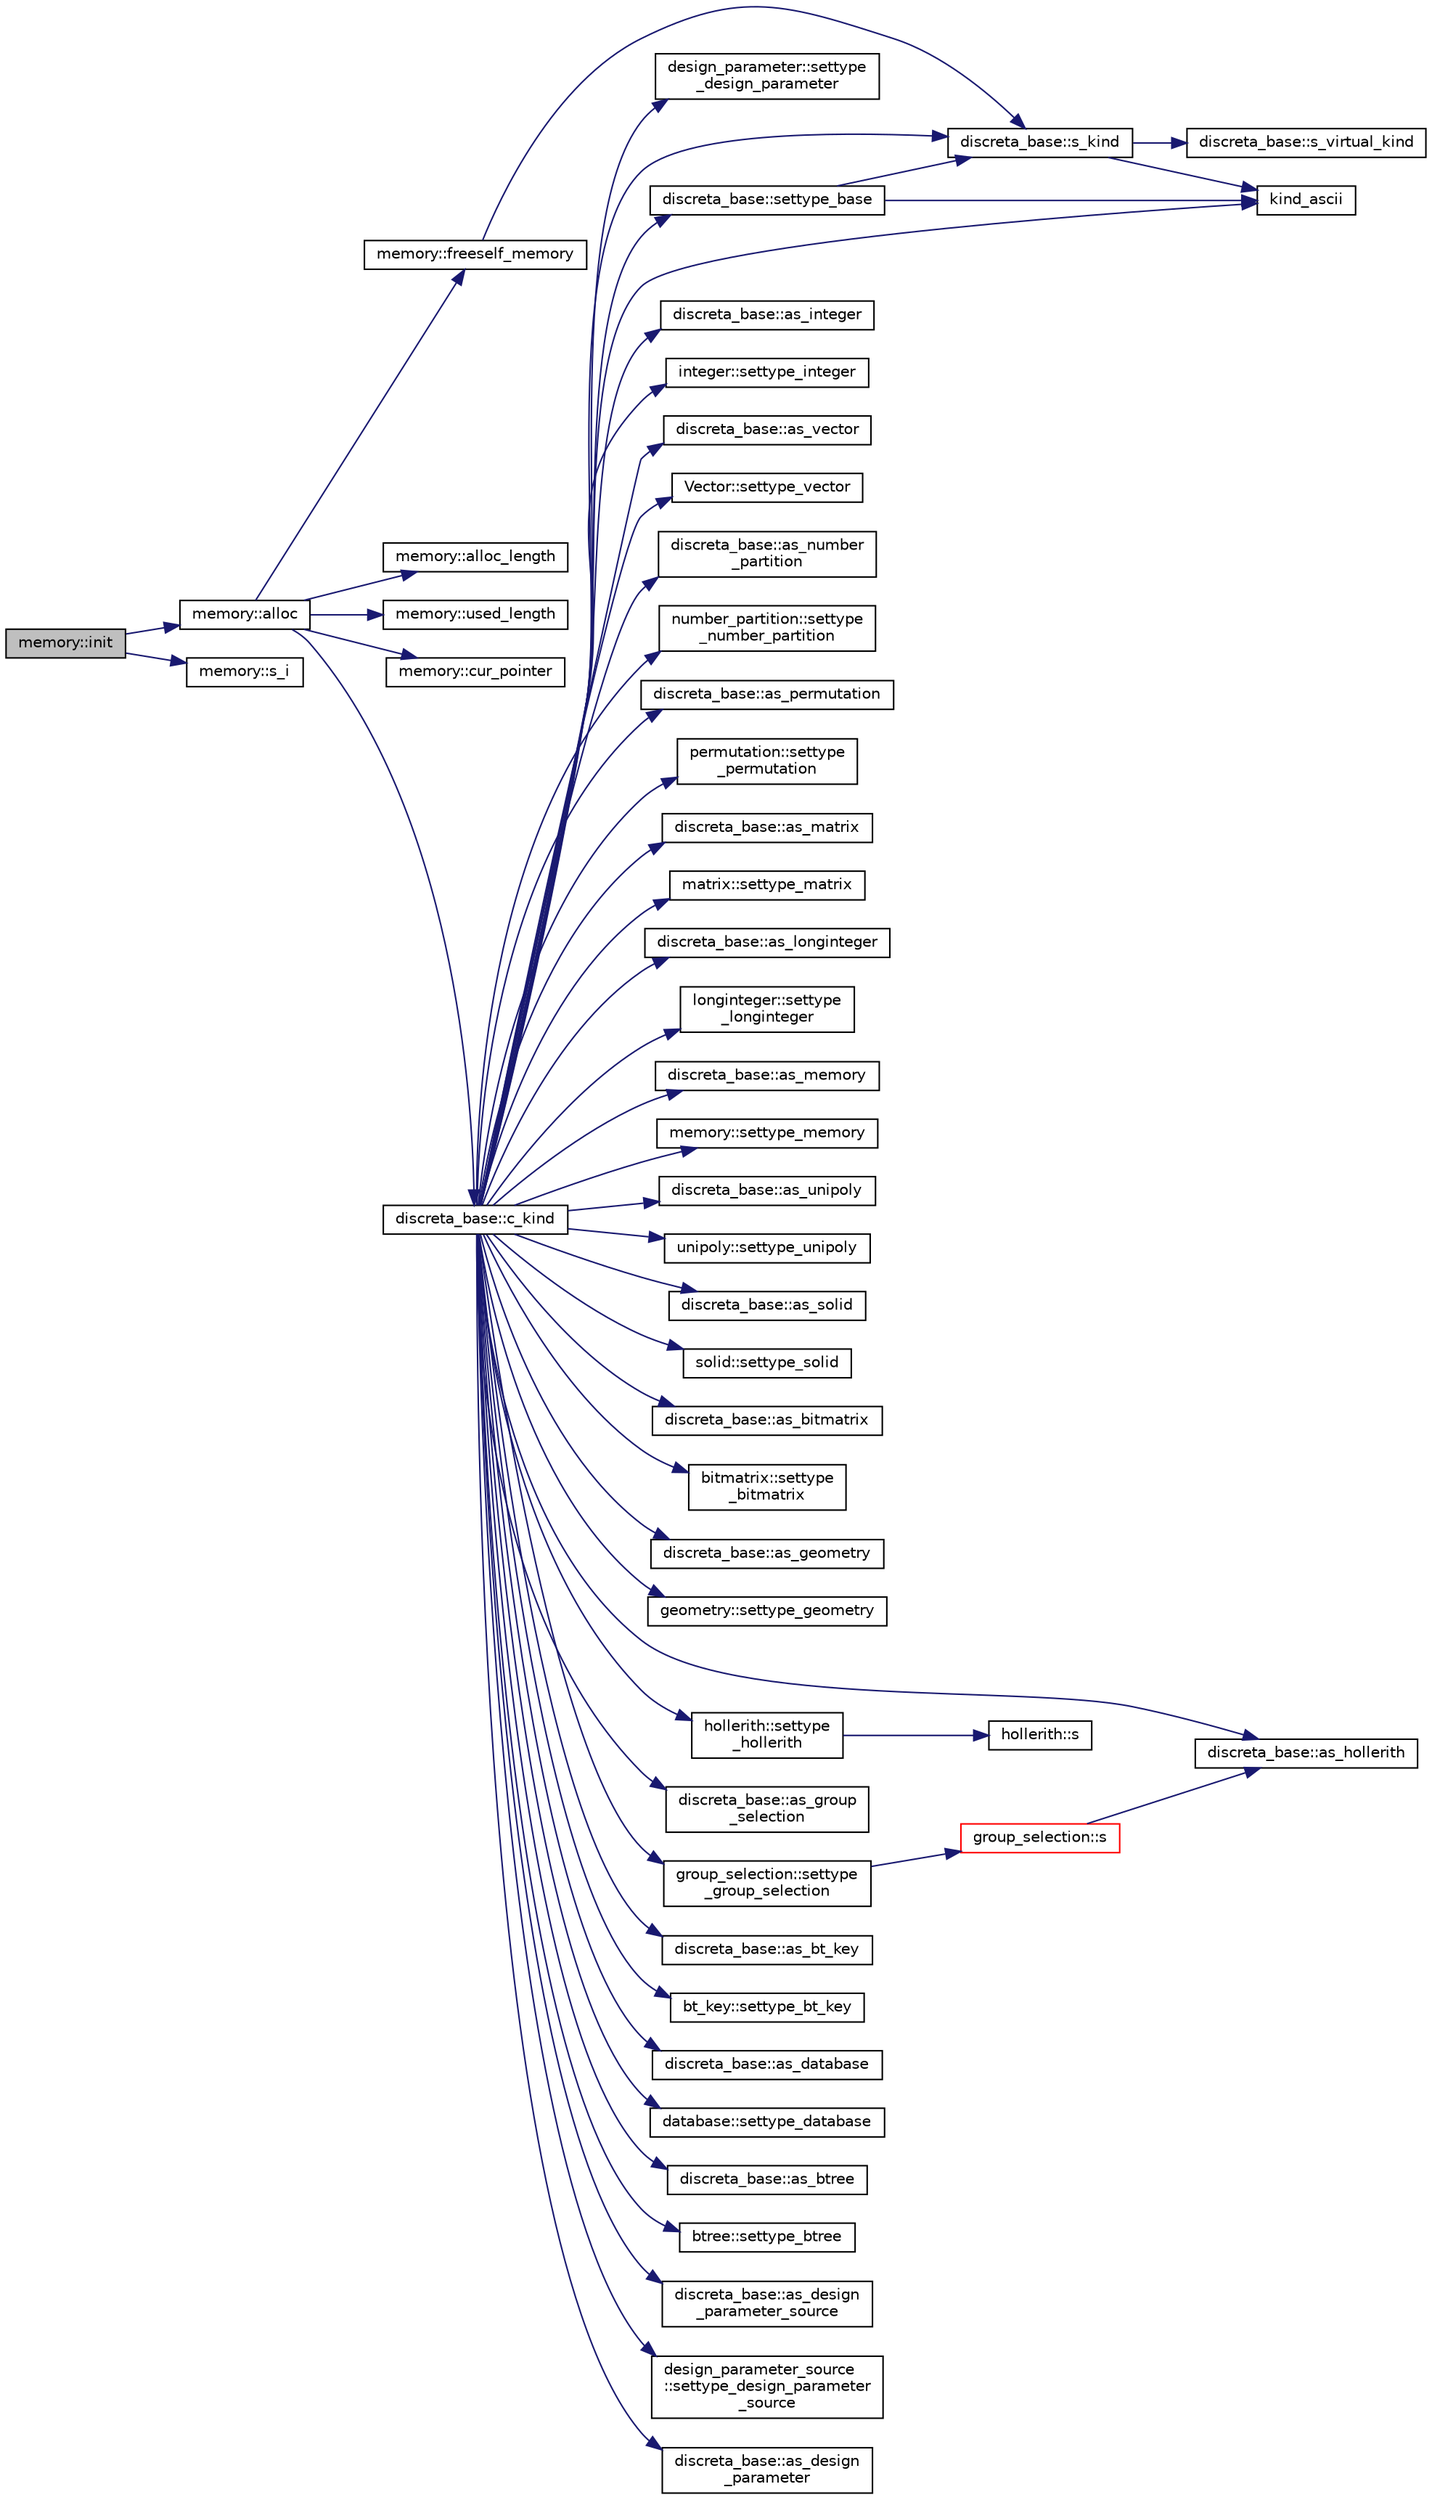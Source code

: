 digraph "memory::init"
{
  edge [fontname="Helvetica",fontsize="10",labelfontname="Helvetica",labelfontsize="10"];
  node [fontname="Helvetica",fontsize="10",shape=record];
  rankdir="LR";
  Node617 [label="memory::init",height=0.2,width=0.4,color="black", fillcolor="grey75", style="filled", fontcolor="black"];
  Node617 -> Node618 [color="midnightblue",fontsize="10",style="solid",fontname="Helvetica"];
  Node618 [label="memory::alloc",height=0.2,width=0.4,color="black", fillcolor="white", style="filled",URL="$d8/d99/classmemory.html#a44ac20be537668e94b5d42e6a6c74b6f"];
  Node618 -> Node619 [color="midnightblue",fontsize="10",style="solid",fontname="Helvetica"];
  Node619 [label="memory::freeself_memory",height=0.2,width=0.4,color="black", fillcolor="white", style="filled",URL="$d8/d99/classmemory.html#a19366f9105d79a0e818cc19255d7ef4f"];
  Node619 -> Node620 [color="midnightblue",fontsize="10",style="solid",fontname="Helvetica"];
  Node620 [label="discreta_base::s_kind",height=0.2,width=0.4,color="black", fillcolor="white", style="filled",URL="$d7/d71/classdiscreta__base.html#a8a830025c74adbbc3362418a7c2ba157"];
  Node620 -> Node621 [color="midnightblue",fontsize="10",style="solid",fontname="Helvetica"];
  Node621 [label="discreta_base::s_virtual_kind",height=0.2,width=0.4,color="black", fillcolor="white", style="filled",URL="$d7/d71/classdiscreta__base.html#a52778a6d6943a468be083d0785d418fb"];
  Node620 -> Node622 [color="midnightblue",fontsize="10",style="solid",fontname="Helvetica"];
  Node622 [label="kind_ascii",height=0.2,width=0.4,color="black", fillcolor="white", style="filled",URL="$d9/d60/discreta_8h.html#ad0ce825a9f29bc6cec27e1b64cfe27bf"];
  Node618 -> Node623 [color="midnightblue",fontsize="10",style="solid",fontname="Helvetica"];
  Node623 [label="memory::alloc_length",height=0.2,width=0.4,color="black", fillcolor="white", style="filled",URL="$d8/d99/classmemory.html#acaa1796a2f548d35cf87e03252b2184c"];
  Node618 -> Node624 [color="midnightblue",fontsize="10",style="solid",fontname="Helvetica"];
  Node624 [label="memory::used_length",height=0.2,width=0.4,color="black", fillcolor="white", style="filled",URL="$d8/d99/classmemory.html#a3312a01b206cef29ec0f85ee340002dd"];
  Node618 -> Node625 [color="midnightblue",fontsize="10",style="solid",fontname="Helvetica"];
  Node625 [label="memory::cur_pointer",height=0.2,width=0.4,color="black", fillcolor="white", style="filled",URL="$d8/d99/classmemory.html#a24db8a00f6c8abfa6bb762264357cb22"];
  Node618 -> Node626 [color="midnightblue",fontsize="10",style="solid",fontname="Helvetica"];
  Node626 [label="discreta_base::c_kind",height=0.2,width=0.4,color="black", fillcolor="white", style="filled",URL="$d7/d71/classdiscreta__base.html#adc2ff61589c2d083688e7a43f333cb62"];
  Node626 -> Node627 [color="midnightblue",fontsize="10",style="solid",fontname="Helvetica"];
  Node627 [label="discreta_base::settype_base",height=0.2,width=0.4,color="black", fillcolor="white", style="filled",URL="$d7/d71/classdiscreta__base.html#a4f42899a89447d1c3993ea07c38f8ad4"];
  Node627 -> Node620 [color="midnightblue",fontsize="10",style="solid",fontname="Helvetica"];
  Node627 -> Node622 [color="midnightblue",fontsize="10",style="solid",fontname="Helvetica"];
  Node626 -> Node628 [color="midnightblue",fontsize="10",style="solid",fontname="Helvetica"];
  Node628 [label="discreta_base::as_integer",height=0.2,width=0.4,color="black", fillcolor="white", style="filled",URL="$d7/d71/classdiscreta__base.html#a00d7691eaf874fd283d942692fe8dd26"];
  Node626 -> Node629 [color="midnightblue",fontsize="10",style="solid",fontname="Helvetica"];
  Node629 [label="integer::settype_integer",height=0.2,width=0.4,color="black", fillcolor="white", style="filled",URL="$d0/de5/classinteger.html#a6265c65ef311229acd513d748faba796"];
  Node626 -> Node630 [color="midnightblue",fontsize="10",style="solid",fontname="Helvetica"];
  Node630 [label="discreta_base::as_vector",height=0.2,width=0.4,color="black", fillcolor="white", style="filled",URL="$d7/d71/classdiscreta__base.html#a7bdd6cae39c380b128ee9e17e42cf020"];
  Node626 -> Node631 [color="midnightblue",fontsize="10",style="solid",fontname="Helvetica"];
  Node631 [label="Vector::settype_vector",height=0.2,width=0.4,color="black", fillcolor="white", style="filled",URL="$d5/db2/class_vector.html#a34e0d00b18c051f23904a8429fa6c8b4"];
  Node626 -> Node632 [color="midnightblue",fontsize="10",style="solid",fontname="Helvetica"];
  Node632 [label="discreta_base::as_number\l_partition",height=0.2,width=0.4,color="black", fillcolor="white", style="filled",URL="$d7/d71/classdiscreta__base.html#a307aa09de0e925d46697707968ffab00"];
  Node626 -> Node633 [color="midnightblue",fontsize="10",style="solid",fontname="Helvetica"];
  Node633 [label="number_partition::settype\l_number_partition",height=0.2,width=0.4,color="black", fillcolor="white", style="filled",URL="$df/d50/classnumber__partition.html#a3aaec1b557758f643ffc8555bbc358be"];
  Node626 -> Node634 [color="midnightblue",fontsize="10",style="solid",fontname="Helvetica"];
  Node634 [label="discreta_base::as_permutation",height=0.2,width=0.4,color="black", fillcolor="white", style="filled",URL="$d7/d71/classdiscreta__base.html#aa4e72f36a82984239b12ae831e131098"];
  Node626 -> Node635 [color="midnightblue",fontsize="10",style="solid",fontname="Helvetica"];
  Node635 [label="permutation::settype\l_permutation",height=0.2,width=0.4,color="black", fillcolor="white", style="filled",URL="$d0/d08/classpermutation.html#af1eea29f86195cede9562e444664c28c"];
  Node626 -> Node636 [color="midnightblue",fontsize="10",style="solid",fontname="Helvetica"];
  Node636 [label="discreta_base::as_matrix",height=0.2,width=0.4,color="black", fillcolor="white", style="filled",URL="$d7/d71/classdiscreta__base.html#ae4d7f56d917a4707b838fbffde6467ff"];
  Node626 -> Node637 [color="midnightblue",fontsize="10",style="solid",fontname="Helvetica"];
  Node637 [label="matrix::settype_matrix",height=0.2,width=0.4,color="black", fillcolor="white", style="filled",URL="$d1/d8d/classmatrix.html#a1780283a64a789e4084d792683d276bb"];
  Node626 -> Node638 [color="midnightblue",fontsize="10",style="solid",fontname="Helvetica"];
  Node638 [label="discreta_base::as_longinteger",height=0.2,width=0.4,color="black", fillcolor="white", style="filled",URL="$d7/d71/classdiscreta__base.html#a20a094639eb711b10c8694c51937f7cd"];
  Node626 -> Node639 [color="midnightblue",fontsize="10",style="solid",fontname="Helvetica"];
  Node639 [label="longinteger::settype\l_longinteger",height=0.2,width=0.4,color="black", fillcolor="white", style="filled",URL="$d3/d71/classlonginteger.html#ae5f811ece8df31b9ff114368a18e1dc5"];
  Node626 -> Node640 [color="midnightblue",fontsize="10",style="solid",fontname="Helvetica"];
  Node640 [label="discreta_base::as_memory",height=0.2,width=0.4,color="black", fillcolor="white", style="filled",URL="$d7/d71/classdiscreta__base.html#ad94b2d7dce0cd4fa22db57f6e79c4bd2"];
  Node626 -> Node641 [color="midnightblue",fontsize="10",style="solid",fontname="Helvetica"];
  Node641 [label="memory::settype_memory",height=0.2,width=0.4,color="black", fillcolor="white", style="filled",URL="$d8/d99/classmemory.html#a33aae277f9b8fe36b02e9d5da895451b"];
  Node626 -> Node642 [color="midnightblue",fontsize="10",style="solid",fontname="Helvetica"];
  Node642 [label="discreta_base::as_unipoly",height=0.2,width=0.4,color="black", fillcolor="white", style="filled",URL="$d7/d71/classdiscreta__base.html#ad50d8027f039fe5c2478cddb243adc9d"];
  Node626 -> Node643 [color="midnightblue",fontsize="10",style="solid",fontname="Helvetica"];
  Node643 [label="unipoly::settype_unipoly",height=0.2,width=0.4,color="black", fillcolor="white", style="filled",URL="$d1/d89/classunipoly.html#a8db854fcc85c5e1150b1f1b1c005c95b"];
  Node626 -> Node644 [color="midnightblue",fontsize="10",style="solid",fontname="Helvetica"];
  Node644 [label="discreta_base::as_solid",height=0.2,width=0.4,color="black", fillcolor="white", style="filled",URL="$d7/d71/classdiscreta__base.html#a1fc5f2b85ec97ab0a69dd64903c970a5"];
  Node626 -> Node645 [color="midnightblue",fontsize="10",style="solid",fontname="Helvetica"];
  Node645 [label="solid::settype_solid",height=0.2,width=0.4,color="black", fillcolor="white", style="filled",URL="$d8/def/classsolid.html#a775bd4821f75a8aee4ea3d4335ff90e0"];
  Node626 -> Node646 [color="midnightblue",fontsize="10",style="solid",fontname="Helvetica"];
  Node646 [label="discreta_base::as_bitmatrix",height=0.2,width=0.4,color="black", fillcolor="white", style="filled",URL="$d7/d71/classdiscreta__base.html#a071ad54ea8ef6c9d1d15f532e5a76df6"];
  Node626 -> Node647 [color="midnightblue",fontsize="10",style="solid",fontname="Helvetica"];
  Node647 [label="bitmatrix::settype\l_bitmatrix",height=0.2,width=0.4,color="black", fillcolor="white", style="filled",URL="$de/dc8/classbitmatrix.html#acb571d947f9526665ebbdc0ce3e2a973"];
  Node626 -> Node648 [color="midnightblue",fontsize="10",style="solid",fontname="Helvetica"];
  Node648 [label="discreta_base::as_geometry",height=0.2,width=0.4,color="black", fillcolor="white", style="filled",URL="$d7/d71/classdiscreta__base.html#a38fc7b4cdd830703e9d87354b79bc5c8"];
  Node626 -> Node649 [color="midnightblue",fontsize="10",style="solid",fontname="Helvetica"];
  Node649 [label="geometry::settype_geometry",height=0.2,width=0.4,color="black", fillcolor="white", style="filled",URL="$da/d44/classgeometry.html#ab4a336baba6a3f56f5ffa053a5be5ba7"];
  Node626 -> Node650 [color="midnightblue",fontsize="10",style="solid",fontname="Helvetica"];
  Node650 [label="discreta_base::as_hollerith",height=0.2,width=0.4,color="black", fillcolor="white", style="filled",URL="$d7/d71/classdiscreta__base.html#a3e66f82711f314710107e2f29e589690"];
  Node626 -> Node651 [color="midnightblue",fontsize="10",style="solid",fontname="Helvetica"];
  Node651 [label="hollerith::settype\l_hollerith",height=0.2,width=0.4,color="black", fillcolor="white", style="filled",URL="$d8/d99/classhollerith.html#a23bbd4acfc88a0e90f1245f243f51f76"];
  Node651 -> Node652 [color="midnightblue",fontsize="10",style="solid",fontname="Helvetica"];
  Node652 [label="hollerith::s",height=0.2,width=0.4,color="black", fillcolor="white", style="filled",URL="$d8/d99/classhollerith.html#af61fce2d06f211b25fe3838e4dfee77a"];
  Node626 -> Node653 [color="midnightblue",fontsize="10",style="solid",fontname="Helvetica"];
  Node653 [label="discreta_base::as_group\l_selection",height=0.2,width=0.4,color="black", fillcolor="white", style="filled",URL="$d7/d71/classdiscreta__base.html#aae1bac4883c567718bef9fb610abbdc8"];
  Node626 -> Node654 [color="midnightblue",fontsize="10",style="solid",fontname="Helvetica"];
  Node654 [label="group_selection::settype\l_group_selection",height=0.2,width=0.4,color="black", fillcolor="white", style="filled",URL="$d6/db0/classgroup__selection.html#a015ed73b7b8d784bedd4d11ac1fc0ec1"];
  Node654 -> Node655 [color="midnightblue",fontsize="10",style="solid",fontname="Helvetica"];
  Node655 [label="group_selection::s",height=0.2,width=0.4,color="red", fillcolor="white", style="filled",URL="$d6/db0/classgroup__selection.html#a686cb0c6a3a040796b112b8007ea8223"];
  Node655 -> Node650 [color="midnightblue",fontsize="10",style="solid",fontname="Helvetica"];
  Node626 -> Node657 [color="midnightblue",fontsize="10",style="solid",fontname="Helvetica"];
  Node657 [label="discreta_base::as_bt_key",height=0.2,width=0.4,color="black", fillcolor="white", style="filled",URL="$d7/d71/classdiscreta__base.html#a2734c6e08dca17cf6588bd5064ec1b9f"];
  Node626 -> Node658 [color="midnightblue",fontsize="10",style="solid",fontname="Helvetica"];
  Node658 [label="bt_key::settype_bt_key",height=0.2,width=0.4,color="black", fillcolor="white", style="filled",URL="$d1/de5/classbt__key.html#a352bb10beb7c789d8d29373035824800"];
  Node626 -> Node659 [color="midnightblue",fontsize="10",style="solid",fontname="Helvetica"];
  Node659 [label="discreta_base::as_database",height=0.2,width=0.4,color="black", fillcolor="white", style="filled",URL="$d7/d71/classdiscreta__base.html#ab055d39d58210a2b03ba3d33703b09a9"];
  Node626 -> Node660 [color="midnightblue",fontsize="10",style="solid",fontname="Helvetica"];
  Node660 [label="database::settype_database",height=0.2,width=0.4,color="black", fillcolor="white", style="filled",URL="$db/d72/classdatabase.html#a014639aa001462e480eb1f3984839b72"];
  Node626 -> Node661 [color="midnightblue",fontsize="10",style="solid",fontname="Helvetica"];
  Node661 [label="discreta_base::as_btree",height=0.2,width=0.4,color="black", fillcolor="white", style="filled",URL="$d7/d71/classdiscreta__base.html#a78e76674cef2ec113c17989c11288778"];
  Node626 -> Node662 [color="midnightblue",fontsize="10",style="solid",fontname="Helvetica"];
  Node662 [label="btree::settype_btree",height=0.2,width=0.4,color="black", fillcolor="white", style="filled",URL="$dd/db0/classbtree.html#a5a1b9773c848908a6050cc733d2d9780"];
  Node626 -> Node663 [color="midnightblue",fontsize="10",style="solid",fontname="Helvetica"];
  Node663 [label="discreta_base::as_design\l_parameter_source",height=0.2,width=0.4,color="black", fillcolor="white", style="filled",URL="$d7/d71/classdiscreta__base.html#a59cbf837c6582ded5bc586265d13d81a"];
  Node626 -> Node664 [color="midnightblue",fontsize="10",style="solid",fontname="Helvetica"];
  Node664 [label="design_parameter_source\l::settype_design_parameter\l_source",height=0.2,width=0.4,color="black", fillcolor="white", style="filled",URL="$df/d4b/classdesign__parameter__source.html#a3af3b851df87bd1661fb9c9ce18822c8"];
  Node626 -> Node665 [color="midnightblue",fontsize="10",style="solid",fontname="Helvetica"];
  Node665 [label="discreta_base::as_design\l_parameter",height=0.2,width=0.4,color="black", fillcolor="white", style="filled",URL="$d7/d71/classdiscreta__base.html#aab24ff38ea1c5471ab3de42e014d0f2a"];
  Node626 -> Node666 [color="midnightblue",fontsize="10",style="solid",fontname="Helvetica"];
  Node666 [label="design_parameter::settype\l_design_parameter",height=0.2,width=0.4,color="black", fillcolor="white", style="filled",URL="$da/d94/classdesign__parameter.html#a8b19d277f2b7d09c2531a527dfc0359e"];
  Node626 -> Node622 [color="midnightblue",fontsize="10",style="solid",fontname="Helvetica"];
  Node626 -> Node620 [color="midnightblue",fontsize="10",style="solid",fontname="Helvetica"];
  Node617 -> Node667 [color="midnightblue",fontsize="10",style="solid",fontname="Helvetica"];
  Node667 [label="memory::s_i",height=0.2,width=0.4,color="black", fillcolor="white", style="filled",URL="$d8/d99/classmemory.html#a3b1cda7c761e823c258e4c7a13794012"];
}
